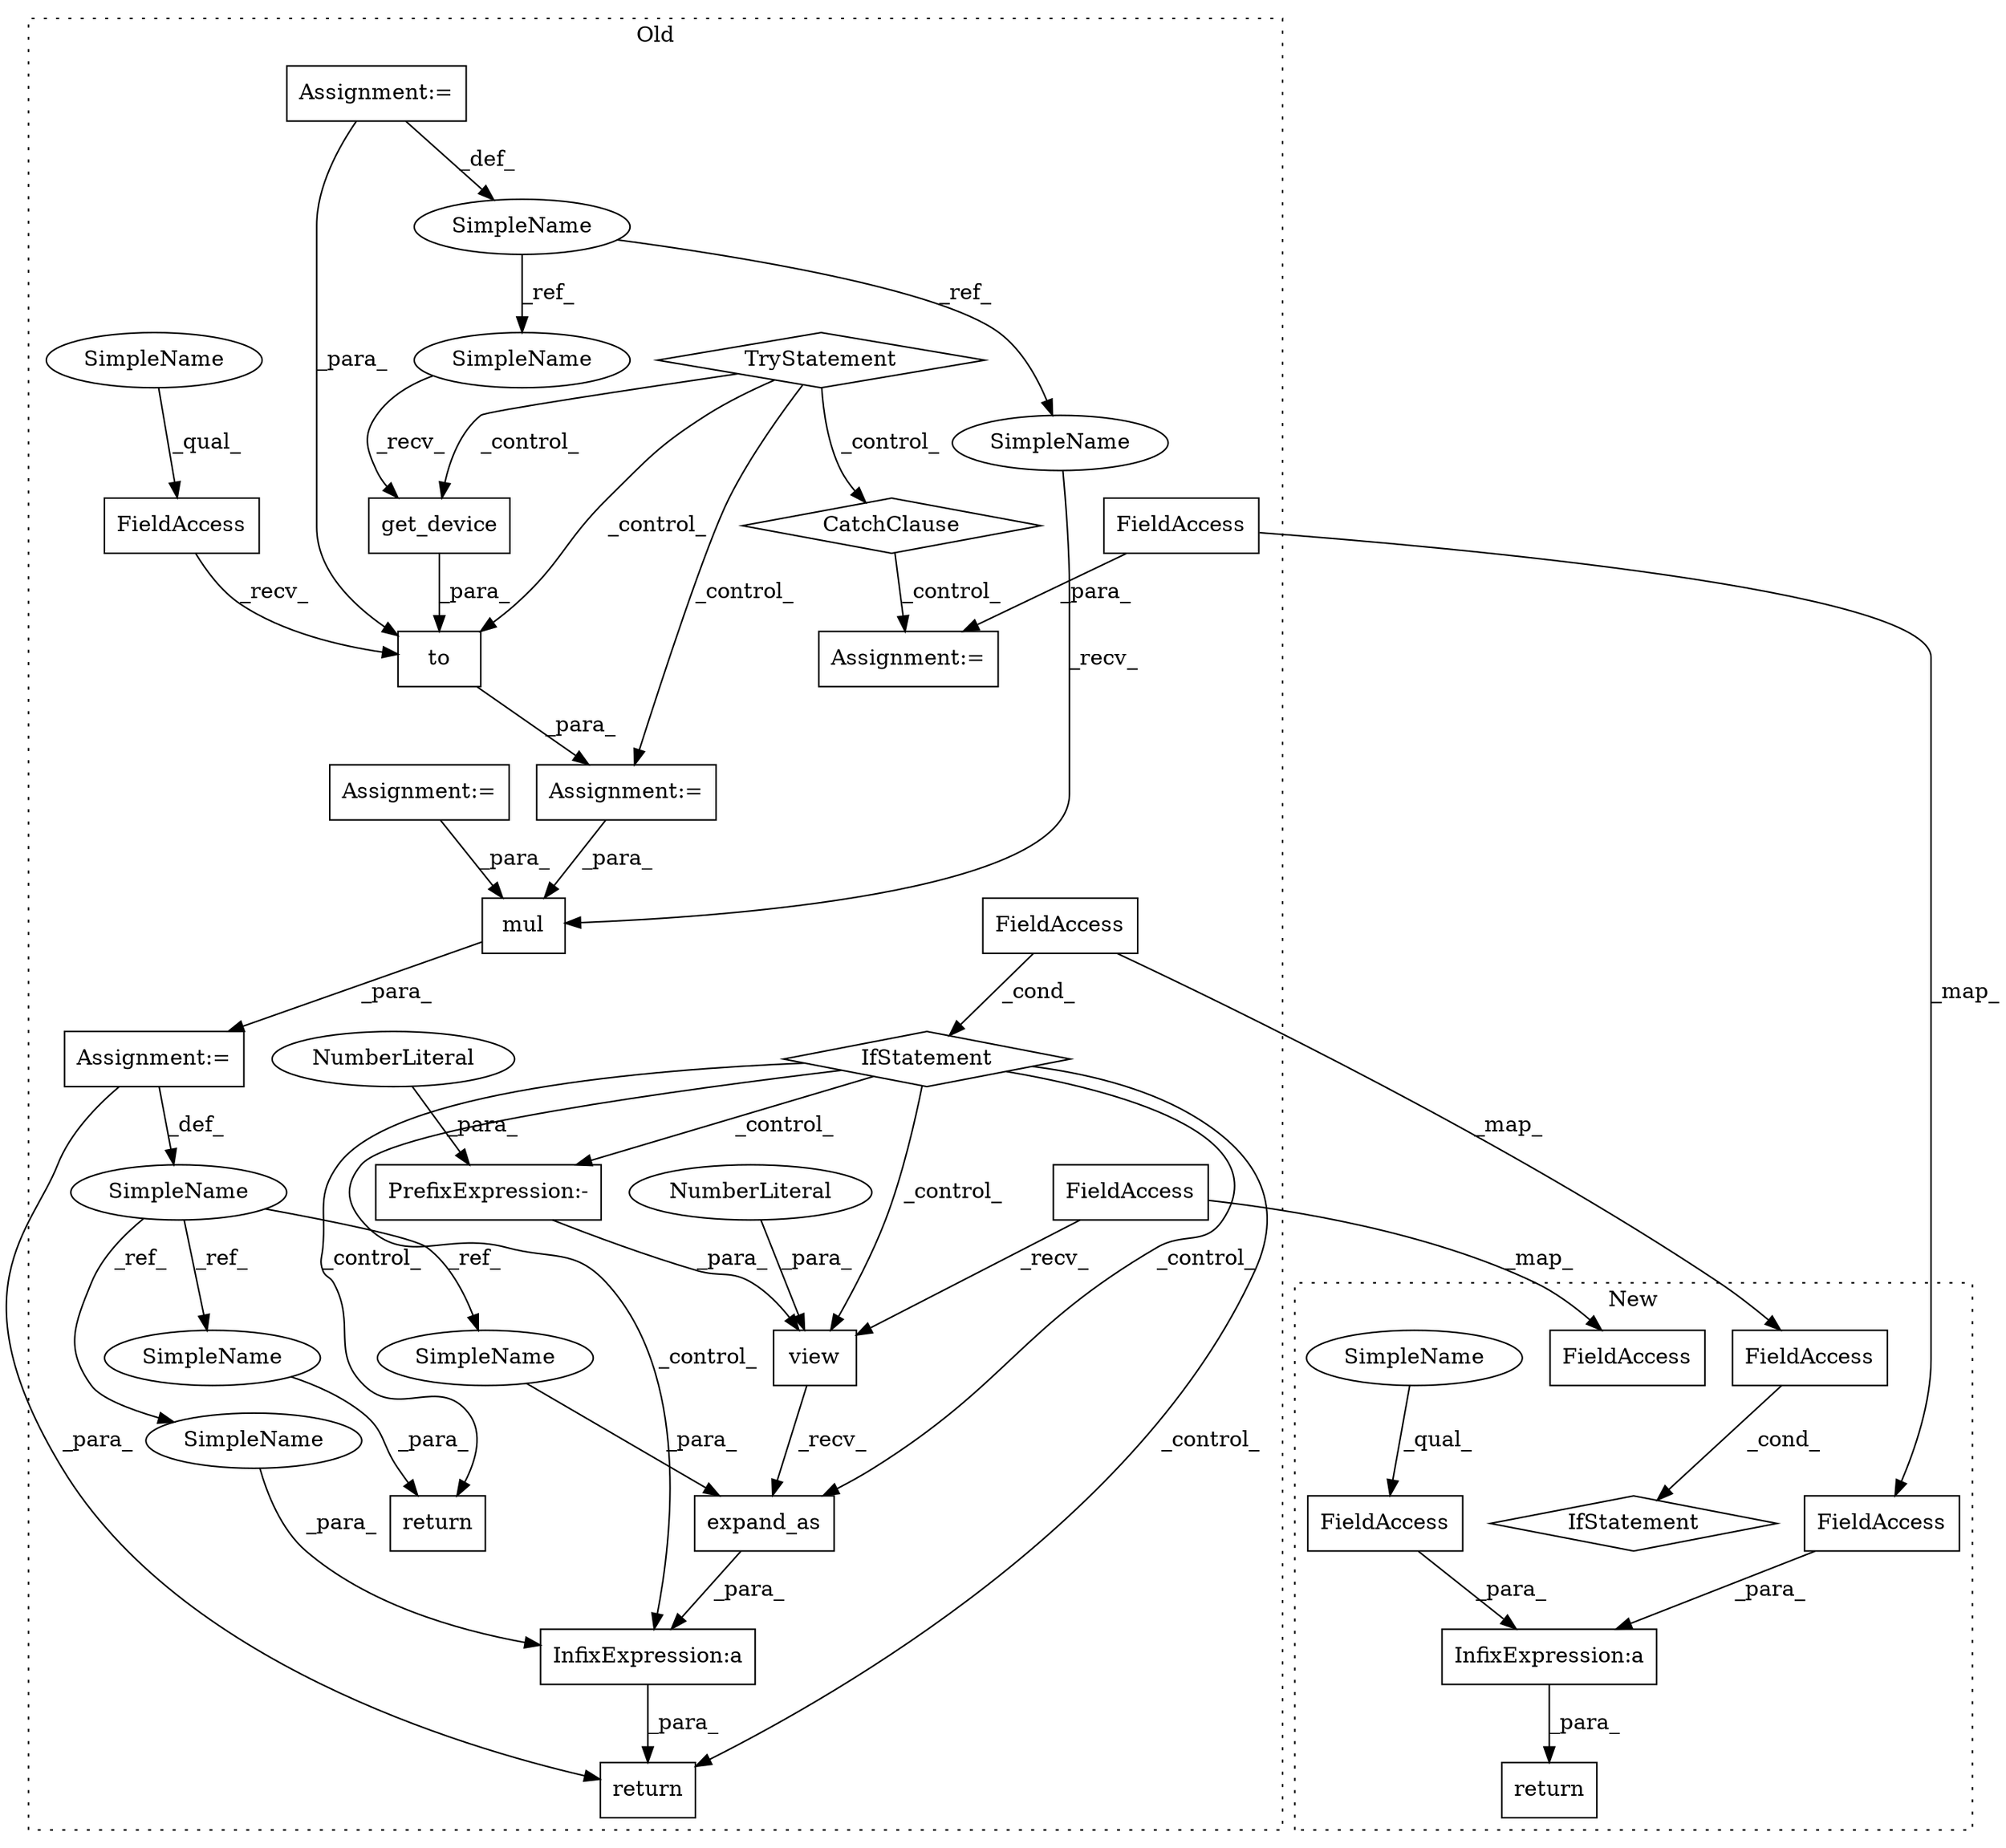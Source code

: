 digraph G {
subgraph cluster0 {
1 [label="expand_as" a="32" s="1524,1535" l="10,1" shape="box"];
3 [label="IfStatement" a="25" s="1460,1477" l="4,2" shape="diamond"];
4 [label="return" a="41" s="1549" l="7" shape="box"];
5 [label="mul" a="32" s="1439,1452" l="4,1" shape="box"];
6 [label="InfixExpression:a" a="27" s="1496" l="3" shape="box"];
7 [label="get_device" a="32" s="1326" l="12" shape="box"];
8 [label="view" a="32" s="1509,1522" l="5,1" shape="box"];
9 [label="NumberLiteral" a="34" s="1521" l="1" shape="ellipse"];
10 [label="TryStatement" a="54" s="1288" l="4" shape="diamond"];
11 [label="SimpleName" a="42" s="1281" l="1" shape="ellipse"];
12 [label="SimpleName" a="42" s="1425" l="1" shape="ellipse"];
13 [label="to" a="32" s="1321,1338" l="3,1" shape="box"];
14 [label="FieldAccess" a="22" s="1310" l="10" shape="box"];
15 [label="CatchClause" a="12" s="1348,1383" l="11,2" shape="diamond"];
16 [label="Assignment:=" a="7" s="1262" l="9" shape="box"];
17 [label="Assignment:=" a="7" s="1309" l="1" shape="box"];
18 [label="Assignment:=" a="7" s="1426" l="1" shape="box"];
19 [label="Assignment:=" a="7" s="1281" l="1" shape="box"];
20 [label="Assignment:=" a="7" s="1402" l="1" shape="box"];
21 [label="PrefixExpression:-" a="38" s="1516" l="1" shape="box"];
22 [label="NumberLiteral" a="34" s="1517" l="1" shape="ellipse"];
23 [label="FieldAccess" a="22" s="1464" l="13" shape="box"];
27 [label="return" a="41" s="1487" l="7" shape="box"];
29 [label="FieldAccess" a="22" s="1403" l="10" shape="box"];
32 [label="FieldAccess" a="22" s="1499" l="9" shape="box"];
33 [label="SimpleName" a="42" s="1310" l="4" shape="ellipse"];
34 [label="SimpleName" a="42" s="1534" l="1" shape="ellipse"];
35 [label="SimpleName" a="42" s="1495" l="1" shape="ellipse"];
36 [label="SimpleName" a="42" s="1556" l="1" shape="ellipse"];
37 [label="SimpleName" a="42" s="1324" l="1" shape="ellipse"];
38 [label="SimpleName" a="42" s="1437" l="1" shape="ellipse"];
label = "Old";
style="dotted";
}
subgraph cluster1 {
2 [label="IfStatement" a="25" s="1362" l="3" shape="diamond"];
24 [label="FieldAccess" a="22" s="1349" l="13" shape="box"];
25 [label="FieldAccess" a="22" s="1324" l="11" shape="box"];
26 [label="InfixExpression:a" a="27" s="1335" l="3" shape="box"];
28 [label="return" a="41" s="1308" l="7" shape="box"];
30 [label="FieldAccess" a="22" s="1338" l="10" shape="box"];
31 [label="FieldAccess" a="22" s="1365" l="9" shape="box"];
39 [label="SimpleName" a="42" s="1324" l="4" shape="ellipse"];
label = "New";
style="dotted";
}
1 -> 6 [label="_para_"];
3 -> 4 [label="_control_"];
3 -> 6 [label="_control_"];
3 -> 21 [label="_control_"];
3 -> 8 [label="_control_"];
3 -> 27 [label="_control_"];
3 -> 1 [label="_control_"];
5 -> 18 [label="_para_"];
6 -> 27 [label="_para_"];
7 -> 13 [label="_para_"];
8 -> 1 [label="_recv_"];
9 -> 8 [label="_para_"];
10 -> 15 [label="_control_"];
10 -> 7 [label="_control_"];
10 -> 13 [label="_control_"];
10 -> 17 [label="_control_"];
11 -> 38 [label="_ref_"];
11 -> 37 [label="_ref_"];
12 -> 34 [label="_ref_"];
12 -> 36 [label="_ref_"];
12 -> 35 [label="_ref_"];
13 -> 17 [label="_para_"];
14 -> 13 [label="_recv_"];
15 -> 20 [label="_control_"];
16 -> 5 [label="_para_"];
17 -> 5 [label="_para_"];
18 -> 12 [label="_def_"];
18 -> 27 [label="_para_"];
19 -> 11 [label="_def_"];
19 -> 13 [label="_para_"];
21 -> 8 [label="_para_"];
22 -> 21 [label="_para_"];
23 -> 24 [label="_map_"];
23 -> 3 [label="_cond_"];
24 -> 2 [label="_cond_"];
25 -> 26 [label="_para_"];
26 -> 28 [label="_para_"];
29 -> 30 [label="_map_"];
29 -> 20 [label="_para_"];
30 -> 26 [label="_para_"];
32 -> 8 [label="_recv_"];
32 -> 31 [label="_map_"];
33 -> 14 [label="_qual_"];
34 -> 1 [label="_para_"];
35 -> 6 [label="_para_"];
36 -> 4 [label="_para_"];
37 -> 7 [label="_recv_"];
38 -> 5 [label="_recv_"];
39 -> 25 [label="_qual_"];
}
